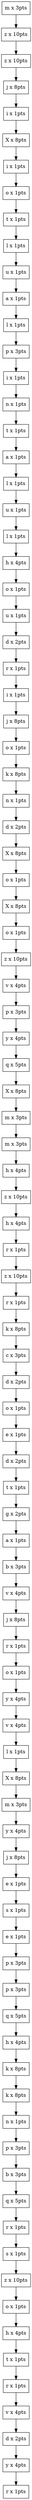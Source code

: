 digraph G{
node0[shape = record,label = "m x 3pts"];
node1[shape = record,label = "z x 10pts"];
node2[shape = record,label = "z x 10pts"];
node3[shape = record,label = "j x 8pts"];
node4[shape = record,label = "i x 1pts"];
node5[shape = record,label = "X x 8pts"];
node6[shape = record,label = "i x 1pts"];
node7[shape = record,label = "o x 1pts"];
node8[shape = record,label = "t x 1pts"];
node9[shape = record,label = "l x 1pts"];
node10[shape = record,label = "u x 1pts"];
node11[shape = record,label = "a x 1pts"];
node12[shape = record,label = "l x 1pts"];
node13[shape = record,label = "p x 3pts"];
node14[shape = record,label = "i x 1pts"];
node15[shape = record,label = "n x 1pts"];
node16[shape = record,label = "t x 1pts"];
node17[shape = record,label = "a x 1pts"];
node18[shape = record,label = "l x 1pts"];
node19[shape = record,label = "u x 1pts"];
node20[shape = record,label = "l x 1pts"];
node21[shape = record,label = "h x 4pts"];
node22[shape = record,label = "o x 1pts"];
node23[shape = record,label = "u x 1pts"];
node24[shape = record,label = "d x 2pts"];
node25[shape = record,label = "r x 1pts"];
node26[shape = record,label = "i x 1pts"];
node27[shape = record,label = "j x 8pts"];
node28[shape = record,label = "o x 1pts"];
node29[shape = record,label = "k x 8pts"];
node30[shape = record,label = "n x 1pts"];
node31[shape = record,label = "d x 2pts"];
node32[shape = record,label = "X x 8pts"];
node33[shape = record,label = "o x 1pts"];
node34[shape = record,label = "X x 8pts"];
node35[shape = record,label = "o x 1pts"];
node36[shape = record,label = "z x 10pts"];
node37[shape = record,label = "v x 4pts"];
node38[shape = record,label = "p x 3pts"];
node39[shape = record,label = "y x 4pts"];
node40[shape = record,label = "q x 5pts"];
node41[shape = record,label = "X x 8pts"];
node42[shape = record,label = "m x 3pts"];
node43[shape = record,label = "m x 3pts"];
node44[shape = record,label = "h x 4pts"];
node45[shape = record,label = "z x 10pts"];
node46[shape = record,label = "h x 4pts"];
node47[shape = record,label = "r x 1pts"];
node48[shape = record,label = "z x 10pts"];
node49[shape = record,label = "r x 1pts"];
node50[shape = record,label = "k x 8pts"];
node51[shape = record,label = "c x 3pts"];
node52[shape = record,label = "d x 2pts"];
node53[shape = record,label = "o x 1pts"];
node54[shape = record,label = "e x 1pts"];
node55[shape = record,label = "d x 2pts"];
node56[shape = record,label = "t x 1pts"];
node57[shape = record,label = "g x 2pts"];
node58[shape = record,label = "a x 1pts"];
node59[shape = record,label = "b x 3pts"];
node60[shape = record,label = "v x 4pts"];
node61[shape = record,label = "j x 8pts"];
node62[shape = record,label = "r x 1pts"];
node63[shape = record,label = "o x 1pts"];
node64[shape = record,label = "y x 4pts"];
node65[shape = record,label = "v x 4pts"];
node66[shape = record,label = "l x 1pts"];
node67[shape = record,label = "X x 8pts"];
node68[shape = record,label = "m x 3pts"];
node69[shape = record,label = "y x 4pts"];
node70[shape = record,label = "j x 8pts"];
node71[shape = record,label = "e x 1pts"];
node72[shape = record,label = "s x 1pts"];
node73[shape = record,label = "e x 1pts"];
node74[shape = record,label = "p x 3pts"];
node75[shape = record,label = "p x 3pts"];
node76[shape = record,label = "q x 5pts"];
node77[shape = record,label = "h x 4pts"];
node78[shape = record,label = "k x 8pts"];
node79[shape = record,label = "k x 8pts"];
node80[shape = record,label = "n x 1pts"];
node81[shape = record,label = "p x 3pts"];
node82[shape = record,label = "b x 3pts"];
node83[shape = record,label = "q x 5pts"];
node84[shape = record,label = "r x 1pts"];
node85[shape = record,label = "s x 1pts"];
node86[shape = record,label = "z x 10pts"];
node87[shape = record,label = "o x 1pts"];
node88[shape = record,label = "h x 4pts"];
node89[shape = record,label = "t x 1pts"];
node90[shape = record,label = "r x 1pts"];
node91[shape = record,label = "v x 4pts"];
node92[shape = record,label = "d x 2pts"];
node93[shape = record,label = "y x 4pts"];
node94[shape = record,label = "r x 1pts"];
node0->node1->node2->node3->node4->node5->node6->node7->node8->node9->node10->node11->node12->node13->node14->node15->node16->node17->node18->node19->node20->node21->node22->node23->node24->node25->node26->node27->node28->node29->node30->node31->node32->node33->node34->node35->node36->node37->node38->node39->node40->node41->node42->node43->node44->node45->node46->node47->node48->node49->node50->node51->node52->node53->node54->node55->node56->node57->node58->node59->node60->node61->node62->node63->node64->node65->node66->node67->node68->node69->node70->node71->node72->node73->node74->node75->node76->node77->node78->node79->node80->node81->node82->node83->node84->node85->node86->node87->node88->node89->node90->node91->node92->node93->node94}